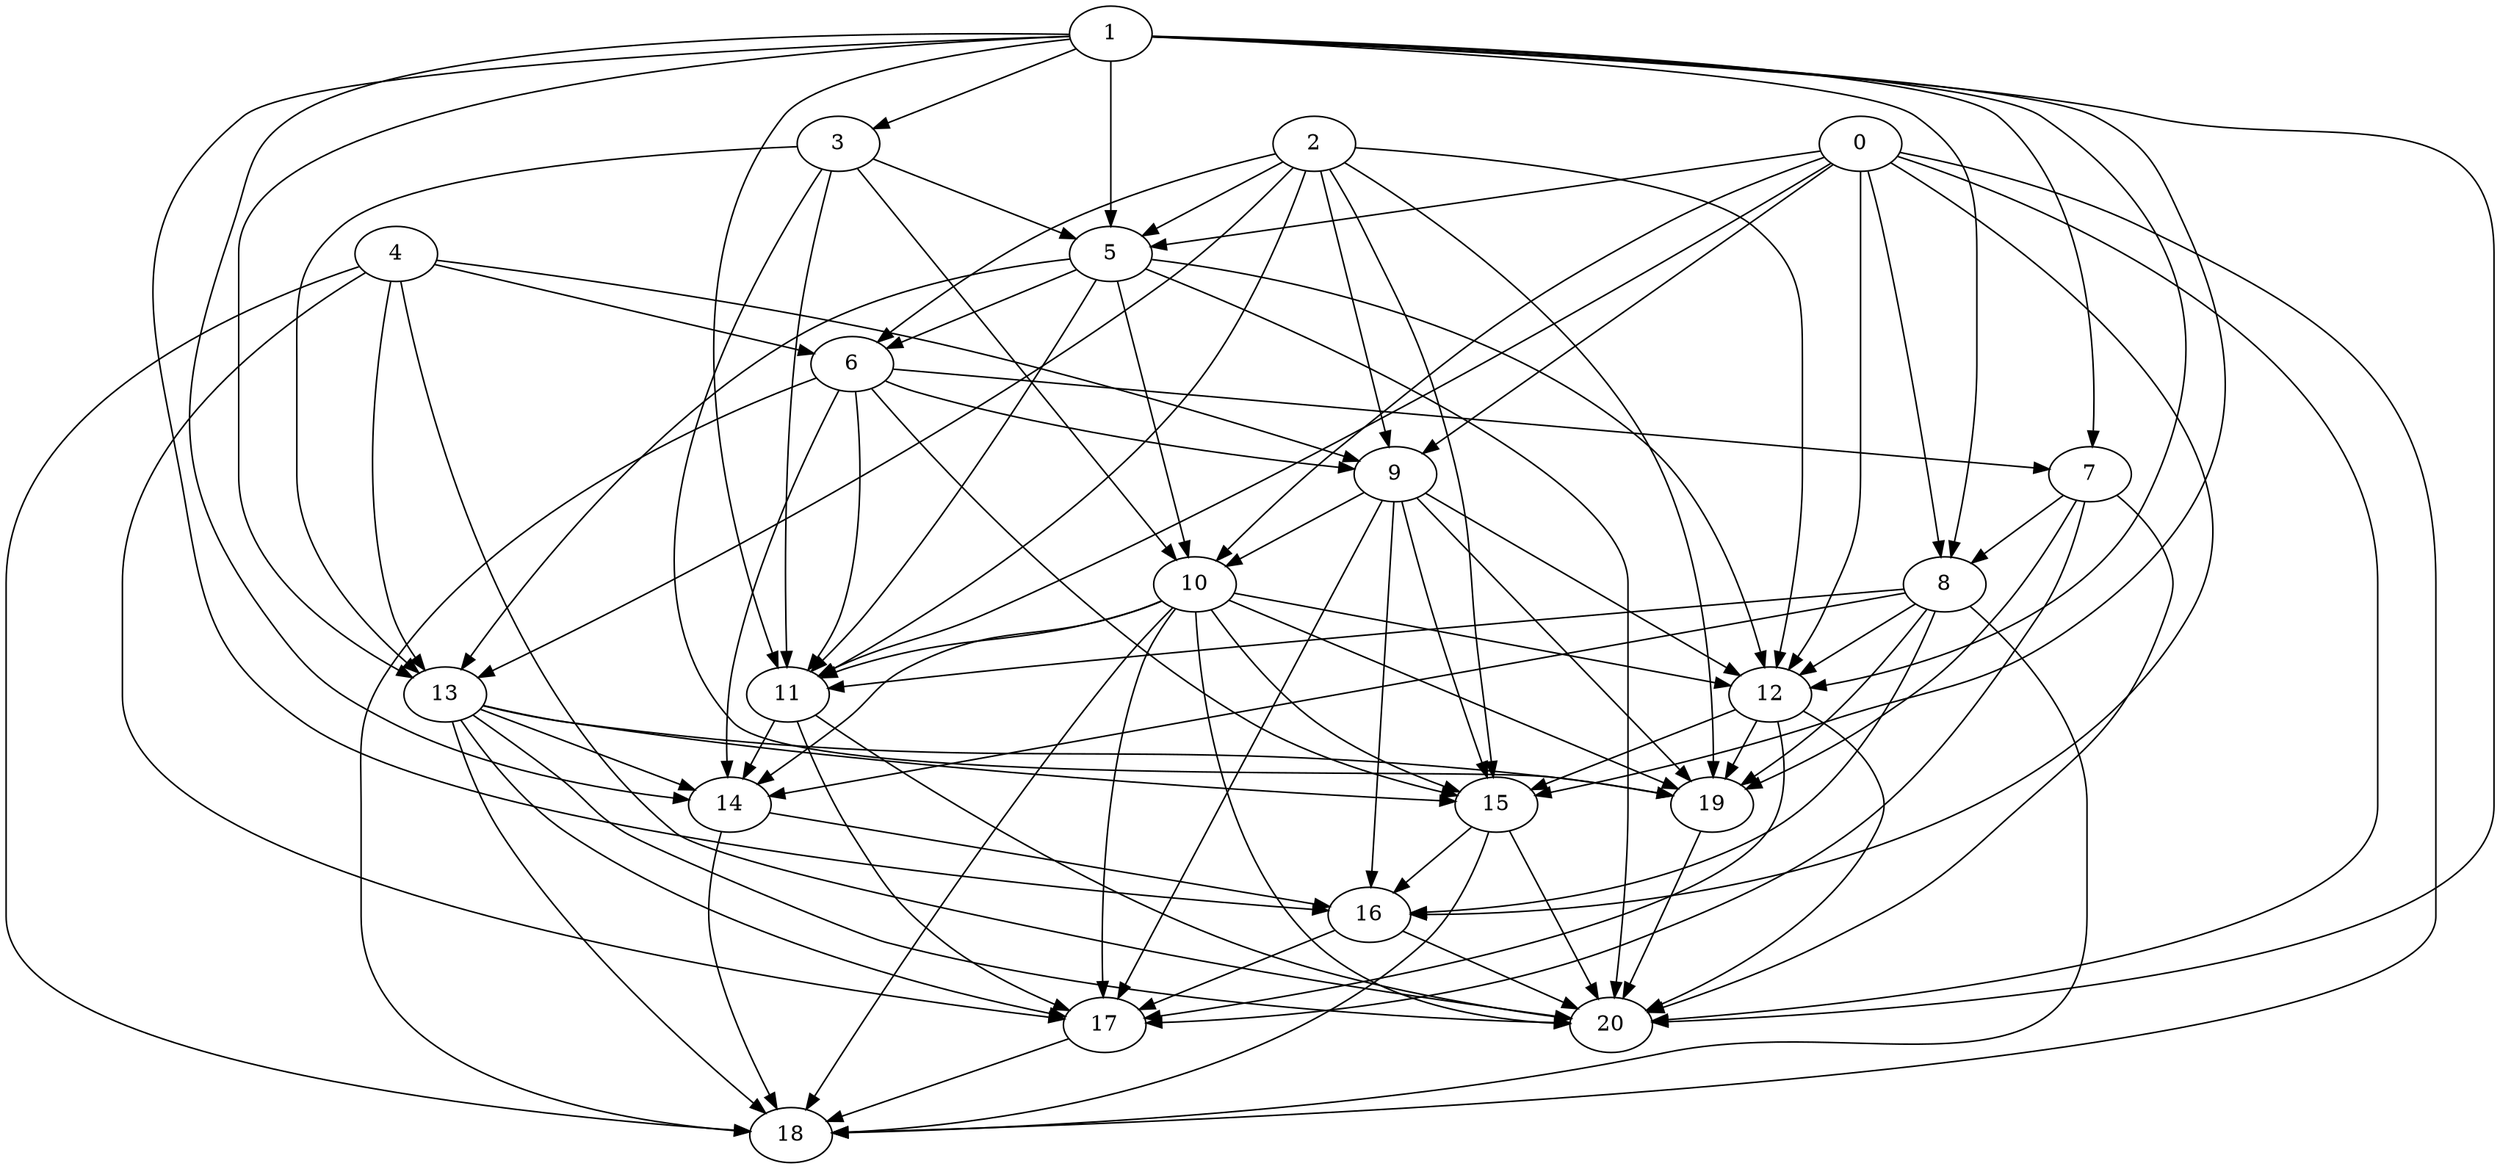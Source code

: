 digraph "Random_Nodes_21_Density_4.62_CCR_0.10_WeightType_Random_Heterogeneous-4-4" {
0 [Weight=410];
2 [Weight=369];
1 [Weight=82];
3 [Weight=164];
5 [Weight=410];
4 [Weight=82];
6 [Weight=410];
9 [Weight=369];
10 [Weight=287];
7 [Weight=82];
8 [Weight=123];
12 [Weight=410];
13 [Weight=369];
11 [Weight=82];
14 [Weight=328];
15 [Weight=287];
16 [Weight=164];
17 [Weight=410];
19 [Weight=246];
18 [Weight=410];
20 [Weight=410];
2 -> 15 [Weight=2];
5 -> 20 [Weight=9];
13 -> 14 [Weight=2];
2 -> 13 [Weight=5];
17 -> 18 [Weight=6];
1 -> 15 [Weight=4];
10 -> 17 [Weight=8];
4 -> 20 [Weight=4];
9 -> 17 [Weight=8];
13 -> 15 [Weight=10];
6 -> 7 [Weight=2];
1 -> 12 [Weight=9];
8 -> 19 [Weight=7];
1 -> 20 [Weight=5];
7 -> 20 [Weight=4];
12 -> 20 [Weight=9];
0 -> 12 [Weight=2];
10 -> 14 [Weight=3];
13 -> 20 [Weight=10];
6 -> 15 [Weight=7];
14 -> 18 [Weight=6];
7 -> 8 [Weight=4];
5 -> 10 [Weight=9];
10 -> 20 [Weight=5];
13 -> 17 [Weight=7];
12 -> 17 [Weight=6];
10 -> 12 [Weight=6];
6 -> 18 [Weight=9];
13 -> 18 [Weight=4];
0 -> 20 [Weight=5];
5 -> 11 [Weight=10];
1 -> 3 [Weight=4];
9 -> 15 [Weight=3];
10 -> 19 [Weight=4];
3 -> 13 [Weight=8];
1 -> 8 [Weight=8];
0 -> 16 [Weight=5];
4 -> 6 [Weight=5];
3 -> 5 [Weight=10];
11 -> 20 [Weight=5];
8 -> 11 [Weight=3];
8 -> 14 [Weight=10];
8 -> 12 [Weight=10];
13 -> 19 [Weight=4];
4 -> 17 [Weight=10];
9 -> 16 [Weight=5];
7 -> 19 [Weight=3];
2 -> 19 [Weight=4];
9 -> 10 [Weight=2];
6 -> 11 [Weight=9];
11 -> 14 [Weight=4];
1 -> 14 [Weight=10];
9 -> 19 [Weight=8];
5 -> 6 [Weight=9];
1 -> 11 [Weight=2];
15 -> 18 [Weight=2];
8 -> 16 [Weight=8];
15 -> 16 [Weight=7];
9 -> 12 [Weight=7];
2 -> 5 [Weight=4];
2 -> 9 [Weight=4];
1 -> 7 [Weight=9];
1 -> 5 [Weight=2];
10 -> 15 [Weight=7];
5 -> 13 [Weight=9];
5 -> 12 [Weight=8];
6 -> 9 [Weight=6];
0 -> 9 [Weight=6];
14 -> 16 [Weight=5];
0 -> 8 [Weight=7];
7 -> 17 [Weight=9];
2 -> 12 [Weight=4];
3 -> 10 [Weight=2];
6 -> 14 [Weight=10];
4 -> 9 [Weight=2];
0 -> 18 [Weight=5];
10 -> 18 [Weight=10];
2 -> 6 [Weight=4];
15 -> 20 [Weight=9];
1 -> 13 [Weight=5];
12 -> 15 [Weight=5];
4 -> 13 [Weight=8];
11 -> 17 [Weight=10];
0 -> 10 [Weight=8];
2 -> 11 [Weight=10];
1 -> 16 [Weight=9];
8 -> 18 [Weight=3];
16 -> 20 [Weight=4];
12 -> 19 [Weight=4];
3 -> 19 [Weight=3];
4 -> 18 [Weight=5];
10 -> 11 [Weight=9];
0 -> 5 [Weight=7];
0 -> 11 [Weight=7];
19 -> 20 [Weight=5];
3 -> 11 [Weight=7];
16 -> 17 [Weight=4];
}
